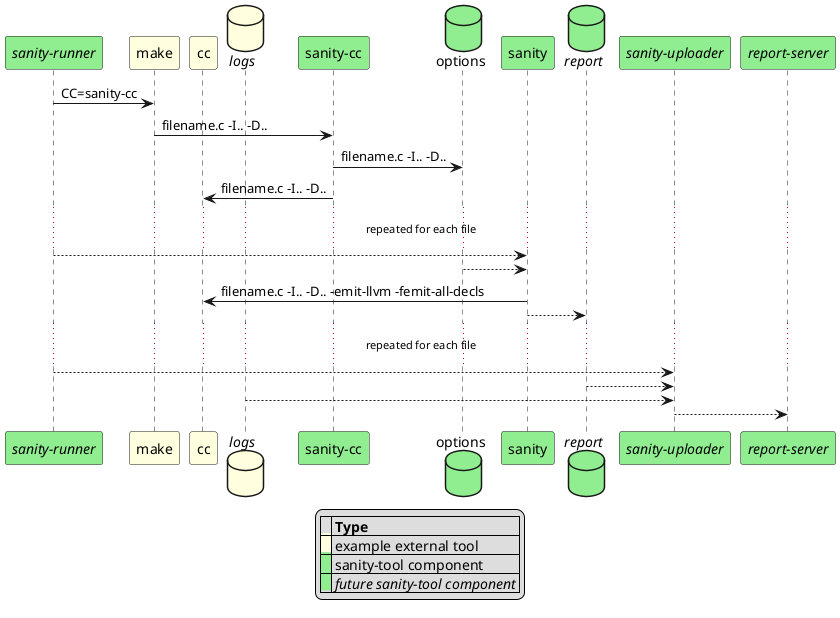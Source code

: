 @startuml
participant "//sanity-runner//" as runner #lightgreen
participant make #lightyellow
participant cc #lightyellow
database "//logs//" as logs #lightyellow
participant "sanity-cc" as scc #lightgreen
database options #lightgreen
participant sanity #lightgreen
database "//report//" as report #lightgreen
participant "//sanity-uploader//" as uploader #lightgreen
participant "//report-server//" as reports #lightgreen

runner -> make : CC=sanity-cc
make -> scc : filename.c -I.. -D..
scc -> options : filename.c -I.. -D.. 
scc -> cc : filename.c -I.. -D..
... repeated for each file ...

runner --> sanity
sanity <-- options
sanity -> cc: filename.c -I.. -D.. -emit-llvm -femit-all-decls
sanity --> report
... repeated for each file ...

runner --> uploader
uploader <-- report
uploader <-- logs
uploader --> reports

legend
|= |= Type |
|<back:#lightyellow>   </back>| example external tool |
|<back:#lightgreen>   </back>| sanity-tool component |
|<back:#lightgreen>   </back>| //future sanity-tool component// |
endlegend
@enduml
